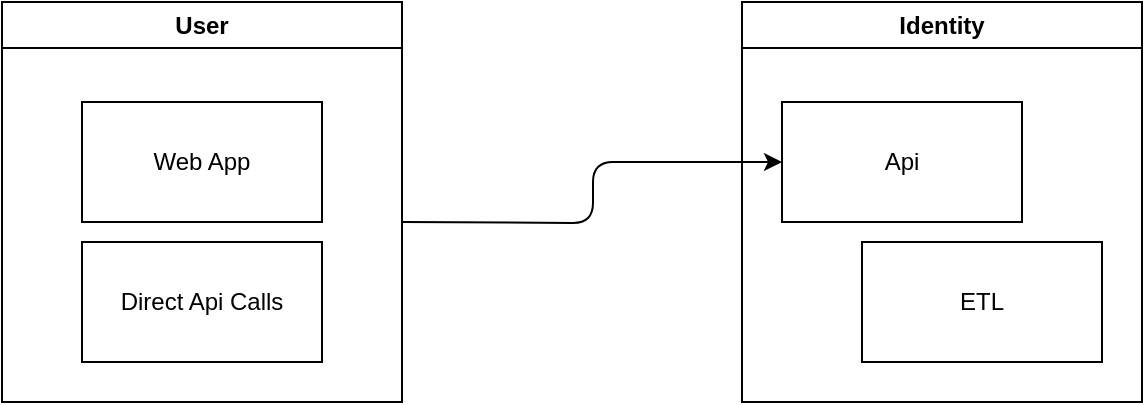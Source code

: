<mxfile>
    <diagram id="H1rbPlwWNHuMX51PQHcM" name="Page-1">
        <mxGraphModel dx="1176" dy="908" grid="1" gridSize="10" guides="1" tooltips="1" connect="1" arrows="1" fold="1" page="1" pageScale="1" pageWidth="850" pageHeight="1100" math="0" shadow="0">
            <root>
                <mxCell id="0"/>
                <mxCell id="1" parent="0"/>
                <mxCell id="8" value="Identity" style="swimlane;whiteSpace=wrap;html=1;" vertex="1" parent="1">
                    <mxGeometry x="450" y="200" width="200" height="200" as="geometry"/>
                </mxCell>
                <mxCell id="7" value="Api" style="rounded=0;whiteSpace=wrap;html=1;" parent="8" vertex="1">
                    <mxGeometry x="20" y="50" width="120" height="60" as="geometry"/>
                </mxCell>
                <mxCell id="9" value="ETL" style="rounded=0;whiteSpace=wrap;html=1;" vertex="1" parent="8">
                    <mxGeometry x="60" y="120" width="120" height="60" as="geometry"/>
                </mxCell>
                <mxCell id="12" value="User" style="swimlane;whiteSpace=wrap;html=1;" vertex="1" parent="1">
                    <mxGeometry x="80" y="200" width="200" height="200" as="geometry"/>
                </mxCell>
                <mxCell id="13" value="Web App" style="rounded=0;whiteSpace=wrap;html=1;" vertex="1" parent="12">
                    <mxGeometry x="40" y="50" width="120" height="60" as="geometry"/>
                </mxCell>
                <mxCell id="14" value="Direct Api Calls" style="rounded=0;whiteSpace=wrap;html=1;" vertex="1" parent="12">
                    <mxGeometry x="40" y="120" width="120" height="60" as="geometry"/>
                </mxCell>
                <mxCell id="15" style="edgeStyle=orthogonalEdgeStyle;html=1;entryX=0;entryY=0.5;entryDx=0;entryDy=0;" edge="1" parent="1" target="7">
                    <mxGeometry relative="1" as="geometry">
                        <mxPoint x="280" y="310" as="sourcePoint"/>
                    </mxGeometry>
                </mxCell>
            </root>
        </mxGraphModel>
    </diagram>
</mxfile>